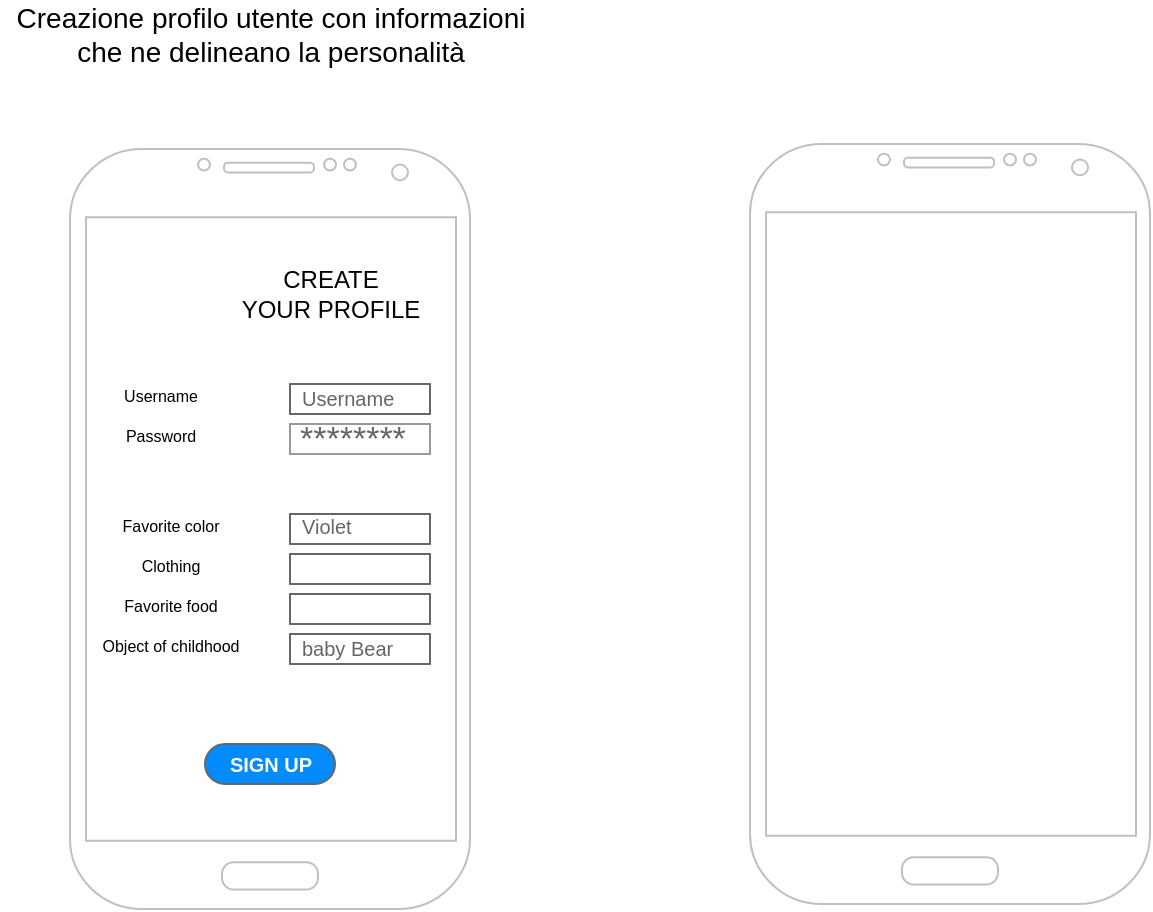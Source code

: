 <mxfile version="14.6.10" type="github">
  <diagram id="muhJKQLWhZmSRMR4RzwN" name="Page-1">
    <mxGraphModel dx="868" dy="1651" grid="1" gridSize="10" guides="1" tooltips="1" connect="1" arrows="1" fold="1" page="1" pageScale="1" pageWidth="827" pageHeight="1169" math="0" shadow="0">
      <root>
        <mxCell id="0" />
        <mxCell id="1" parent="0" />
        <mxCell id="3F8pLctKM-UeTf3i-RXt-1" value="" style="verticalLabelPosition=bottom;verticalAlign=top;html=1;shadow=0;dashed=0;strokeWidth=1;shape=mxgraph.android.phone2;strokeColor=#c0c0c0;" vertex="1" parent="1">
          <mxGeometry x="110" y="42.5" width="200" height="380" as="geometry" />
        </mxCell>
        <mxCell id="3F8pLctKM-UeTf3i-RXt-2" value="" style="verticalLabelPosition=bottom;verticalAlign=top;html=1;shadow=0;dashed=0;strokeWidth=1;shape=mxgraph.android.phone2;strokeColor=#c0c0c0;" vertex="1" parent="1">
          <mxGeometry x="450" y="40" width="200" height="380" as="geometry" />
        </mxCell>
        <mxCell id="3F8pLctKM-UeTf3i-RXt-22" value="" style="shape=image;html=1;verticalAlign=top;verticalLabelPosition=bottom;labelBackgroundColor=#ffffff;imageAspect=0;aspect=fixed;image=https://cdn4.iconfinder.com/data/icons/basic-ui-2-line/32/person-people-man-profile-human-128.png;strokeWidth=1;" vertex="1" parent="1">
          <mxGeometry x="130" y="90" width="50" height="50" as="geometry" />
        </mxCell>
        <mxCell id="3F8pLctKM-UeTf3i-RXt-23" value="CREATE &lt;br&gt;YOUR PROFILE" style="text;html=1;resizable=0;autosize=1;align=center;verticalAlign=middle;points=[];fillColor=none;strokeColor=none;rounded=0;" vertex="1" parent="1">
          <mxGeometry x="190" y="100" width="100" height="30" as="geometry" />
        </mxCell>
        <mxCell id="3F8pLctKM-UeTf3i-RXt-27" value="" style="strokeWidth=1;shadow=0;dashed=0;align=center;html=1;shape=mxgraph.mockup.text.textBox;fontColor=#666666;align=left;fontSize=17;spacingLeft=4;spacingTop=-3;strokeColor=#666666;mainText=" vertex="1" parent="1">
          <mxGeometry x="220" y="245" width="70" height="15" as="geometry" />
        </mxCell>
        <mxCell id="3F8pLctKM-UeTf3i-RXt-29" value="&lt;font style=&quot;font-size: 10px&quot;&gt;Username&lt;/font&gt;" style="strokeWidth=1;shadow=0;dashed=0;align=center;html=1;shape=mxgraph.mockup.text.textBox;fontColor=#666666;align=left;fontSize=17;spacingLeft=4;spacingTop=-3;strokeColor=#666666;mainText=" vertex="1" parent="1">
          <mxGeometry x="220" y="160" width="70" height="15" as="geometry" />
        </mxCell>
        <mxCell id="3F8pLctKM-UeTf3i-RXt-30" value="&lt;span style=&quot;font-size: 10px&quot;&gt;Violet&lt;/span&gt;" style="strokeWidth=1;shadow=0;dashed=0;align=left;html=1;shape=mxgraph.mockup.text.textBox;fontColor=#666666;align=left;fontSize=10;spacingLeft=4;spacingTop=-3;strokeColor=#666666;mainText=" vertex="1" parent="1">
          <mxGeometry x="220" y="225" width="70" height="15" as="geometry" />
        </mxCell>
        <mxCell id="3F8pLctKM-UeTf3i-RXt-32" value="" style="strokeWidth=1;shadow=0;dashed=0;align=center;html=1;shape=mxgraph.mockup.text.textBox;fontColor=#666666;align=left;fontSize=17;spacingLeft=4;spacingTop=-3;strokeColor=#666666;mainText=" vertex="1" parent="1">
          <mxGeometry x="220" y="265" width="70" height="15" as="geometry" />
        </mxCell>
        <mxCell id="3F8pLctKM-UeTf3i-RXt-33" value="&lt;span style=&quot;font-size: 10px&quot;&gt;baby Bear&lt;/span&gt;" style="strokeWidth=1;shadow=0;dashed=0;align=center;html=1;shape=mxgraph.mockup.text.textBox;fontColor=#666666;align=left;fontSize=17;spacingLeft=4;spacingTop=-3;strokeColor=#666666;mainText=" vertex="1" parent="1">
          <mxGeometry x="220" y="285" width="70" height="15" as="geometry" />
        </mxCell>
        <mxCell id="3F8pLctKM-UeTf3i-RXt-34" value="&lt;font style=&quot;font-size: 8px&quot;&gt;Username&lt;/font&gt;" style="text;html=1;resizable=0;autosize=1;align=center;verticalAlign=middle;points=[];fillColor=none;strokeColor=none;rounded=0;" vertex="1" parent="1">
          <mxGeometry x="130" y="155" width="50" height="20" as="geometry" />
        </mxCell>
        <mxCell id="3F8pLctKM-UeTf3i-RXt-35" value="&lt;font style=&quot;font-size: 8px&quot;&gt;Password&lt;/font&gt;" style="text;html=1;resizable=0;autosize=1;align=center;verticalAlign=middle;points=[];fillColor=none;strokeColor=none;rounded=0;" vertex="1" parent="1">
          <mxGeometry x="130" y="175" width="50" height="20" as="geometry" />
        </mxCell>
        <mxCell id="3F8pLctKM-UeTf3i-RXt-37" value="********" style="strokeWidth=1;shadow=0;dashed=0;align=center;html=1;shape=mxgraph.mockup.forms.pwField;strokeColor=#999999;mainText=;align=left;fontColor=#666666;fontSize=17;spacingLeft=3;" vertex="1" parent="1">
          <mxGeometry x="220" y="180" width="70" height="15" as="geometry" />
        </mxCell>
        <mxCell id="3F8pLctKM-UeTf3i-RXt-38" value="&lt;span style=&quot;font-size: 8px&quot;&gt;Favorite color&lt;/span&gt;" style="text;html=1;resizable=0;autosize=1;align=center;verticalAlign=middle;points=[];fillColor=none;strokeColor=none;rounded=0;" vertex="1" parent="1">
          <mxGeometry x="130" y="220" width="60" height="20" as="geometry" />
        </mxCell>
        <mxCell id="3F8pLctKM-UeTf3i-RXt-39" value="&lt;span style=&quot;font-size: 8px&quot;&gt;Clothing&lt;/span&gt;" style="text;html=1;resizable=0;autosize=1;align=center;verticalAlign=middle;points=[];fillColor=none;strokeColor=none;rounded=0;" vertex="1" parent="1">
          <mxGeometry x="140" y="240" width="40" height="20" as="geometry" />
        </mxCell>
        <mxCell id="3F8pLctKM-UeTf3i-RXt-40" value="&lt;span style=&quot;font-size: 8px&quot;&gt;Favorite food&lt;/span&gt;" style="text;html=1;resizable=0;autosize=1;align=center;verticalAlign=middle;points=[];fillColor=none;strokeColor=none;rounded=0;" vertex="1" parent="1">
          <mxGeometry x="130" y="260" width="60" height="20" as="geometry" />
        </mxCell>
        <mxCell id="3F8pLctKM-UeTf3i-RXt-41" value="&lt;span style=&quot;font-size: 8px&quot;&gt;Object of childhood&lt;/span&gt;" style="text;html=1;resizable=0;autosize=1;align=center;verticalAlign=middle;points=[];fillColor=none;strokeColor=none;rounded=0;" vertex="1" parent="1">
          <mxGeometry x="120" y="280" width="80" height="20" as="geometry" />
        </mxCell>
        <mxCell id="3F8pLctKM-UeTf3i-RXt-58" value="SIGN UP" style="strokeWidth=1;shadow=0;dashed=0;align=center;html=1;shape=mxgraph.mockup.buttons.button;strokeColor=#666666;fontColor=#ffffff;mainText=;buttonStyle=round;fontSize=10;fontStyle=1;fillColor=#008cff;whiteSpace=wrap;" vertex="1" parent="1">
          <mxGeometry x="177.5" y="340" width="65" height="20" as="geometry" />
        </mxCell>
        <mxCell id="3F8pLctKM-UeTf3i-RXt-59" value="&lt;font style=&quot;font-size: 14px&quot;&gt;Creazione profilo utente con informazioni&lt;br&gt;che ne delineano la personalità&lt;/font&gt;" style="text;html=1;resizable=0;autosize=1;align=center;verticalAlign=middle;points=[];fillColor=none;strokeColor=none;rounded=0;fontSize=10;" vertex="1" parent="1">
          <mxGeometry x="75" y="-30" width="270" height="30" as="geometry" />
        </mxCell>
      </root>
    </mxGraphModel>
  </diagram>
</mxfile>
